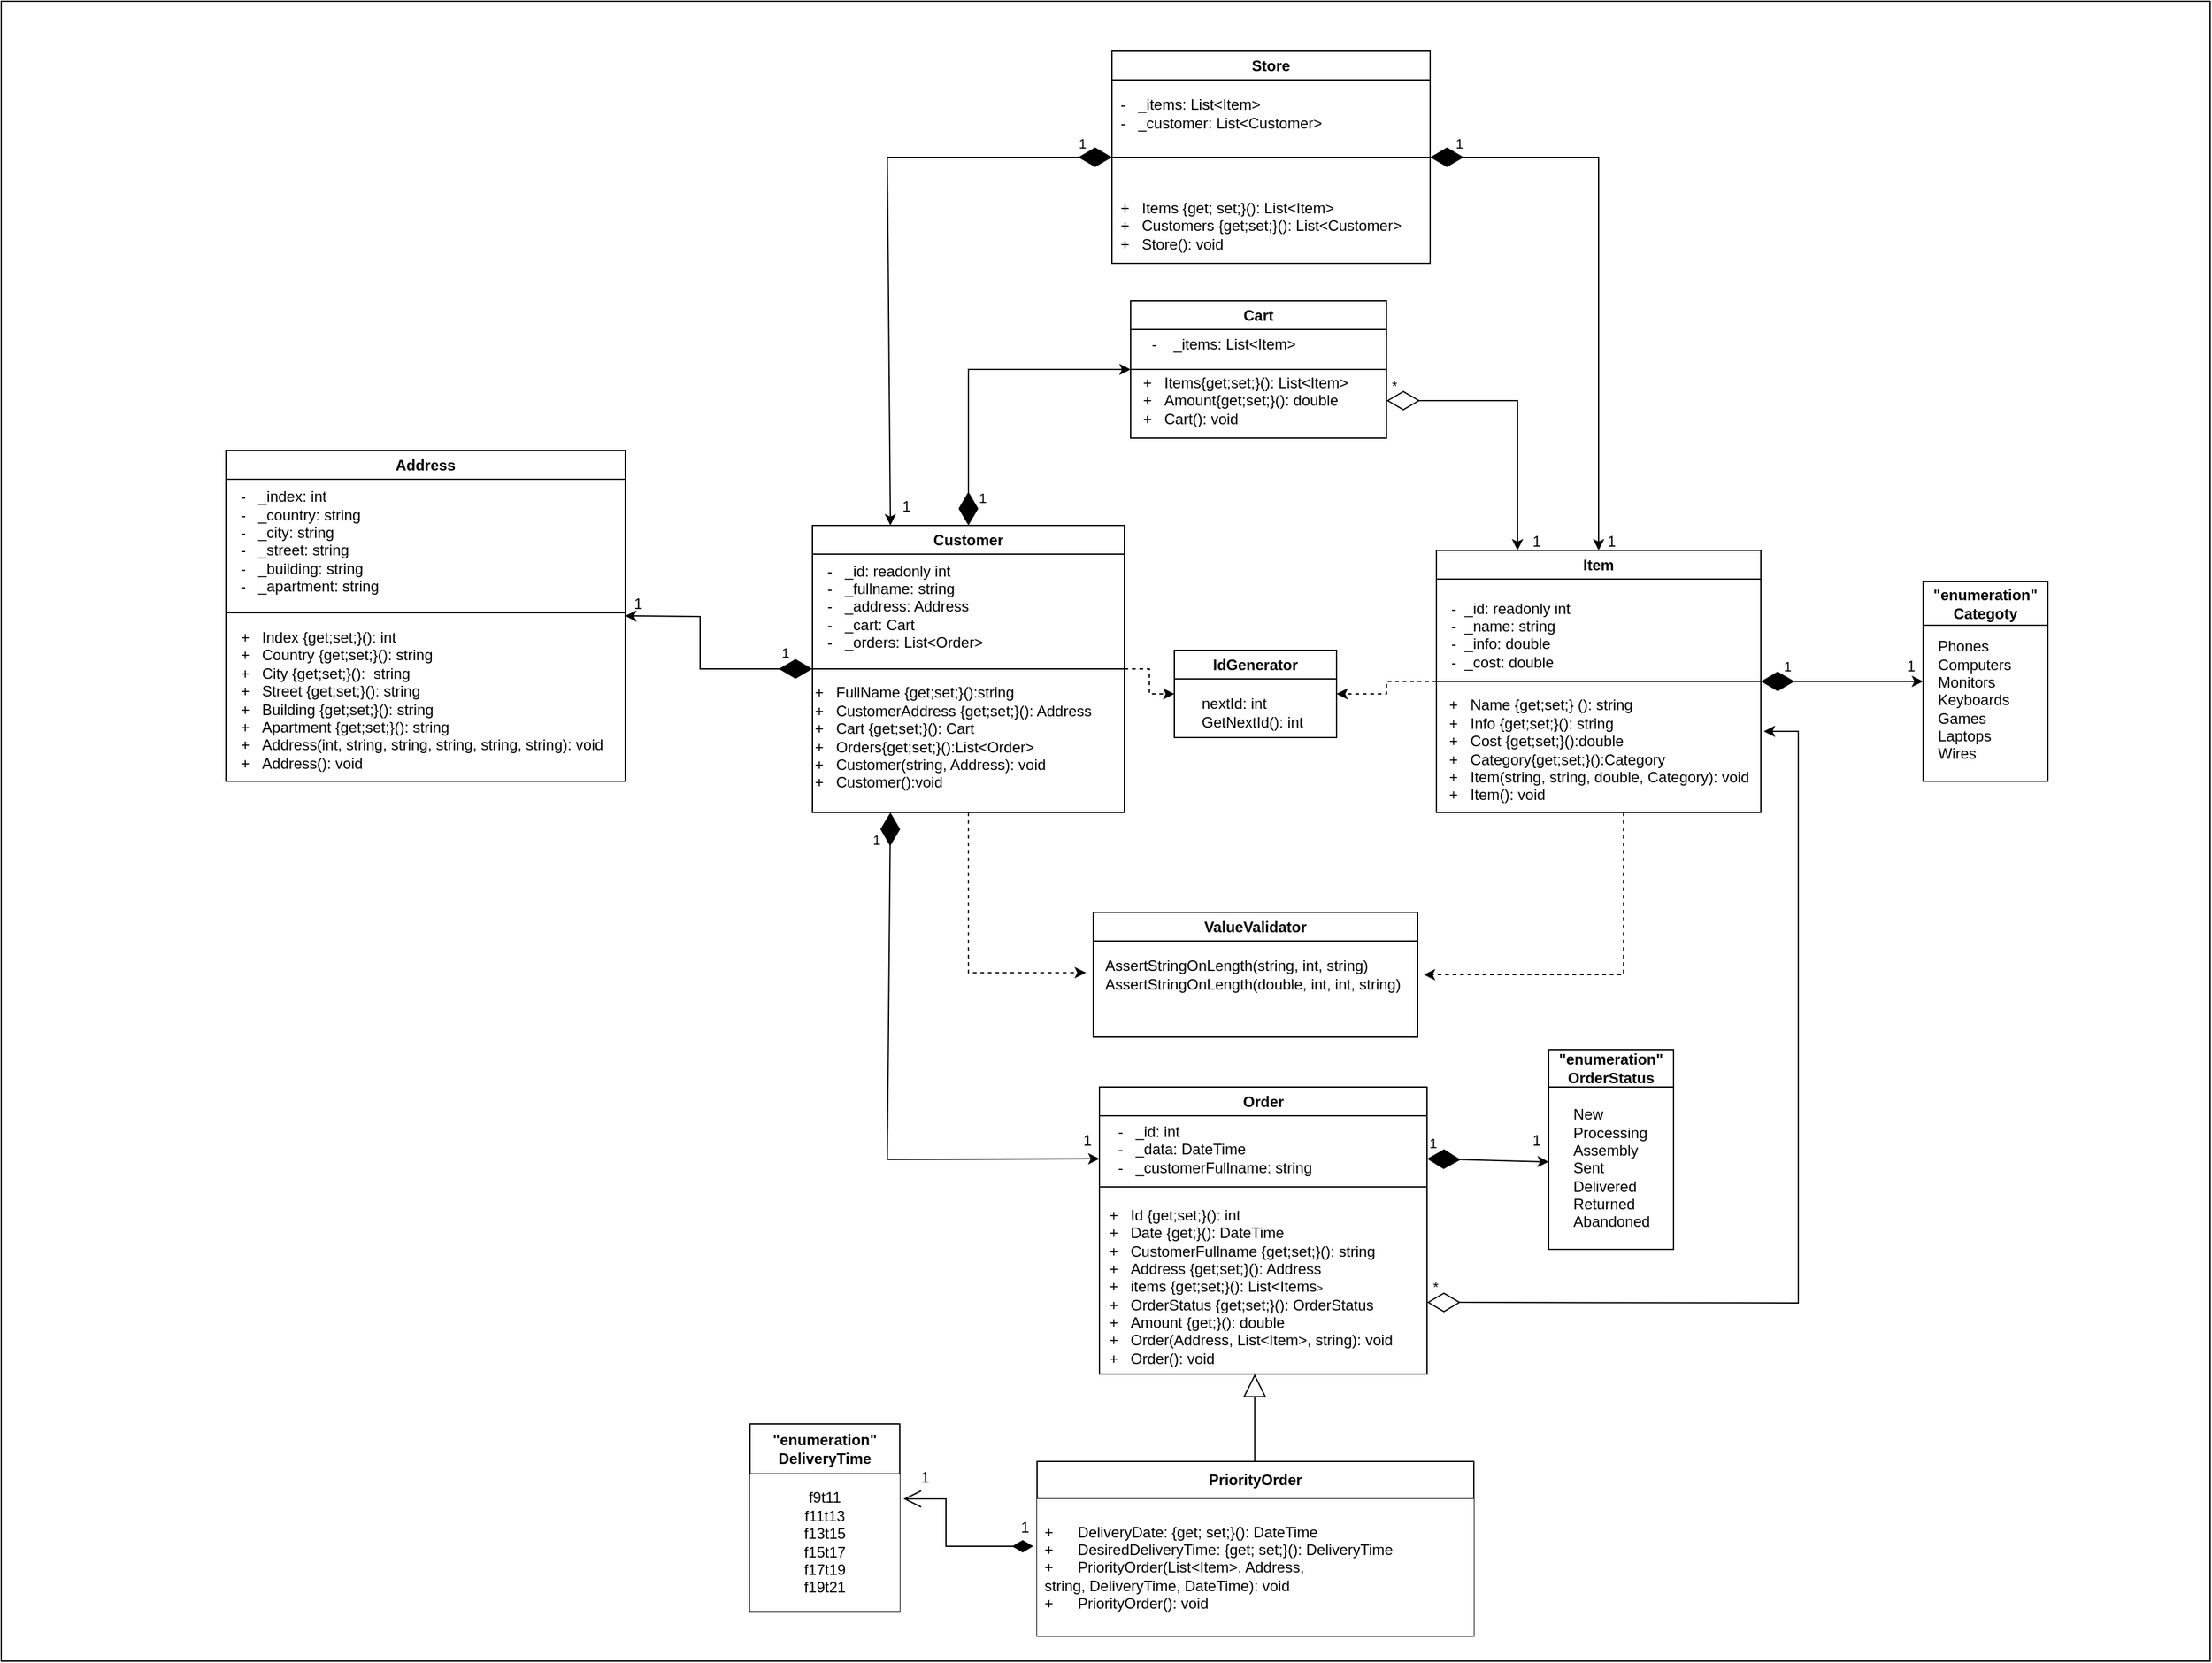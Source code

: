 <mxfile version="24.8.3">
  <diagram name="Page-1" id="NaI_xgm7rYqE7tpyXVo8">
    <mxGraphModel dx="3857" dy="2763" grid="1" gridSize="10" guides="1" tooltips="1" connect="1" arrows="1" fold="1" page="1" pageScale="1" pageWidth="850" pageHeight="1100" math="0" shadow="0">
      <root>
        <mxCell id="0" />
        <mxCell id="1" parent="0" />
        <mxCell id="TWPmfFhfEbmrofi3-6LL-10" value="" style="rounded=0;whiteSpace=wrap;html=1;" vertex="1" parent="1">
          <mxGeometry x="-560" y="-100" width="1770" height="1330" as="geometry" />
        </mxCell>
        <mxCell id="M_J3pWoGOmPgmqdxh5I2-1" value="IdGenerator" style="swimlane;whiteSpace=wrap;html=1;" parent="1" vertex="1">
          <mxGeometry x="380" y="420" width="130" height="70" as="geometry" />
        </mxCell>
        <mxCell id="M_J3pWoGOmPgmqdxh5I2-2" value="nextId: int&lt;div&gt;GetNextId(): int&lt;/div&gt;" style="text;html=1;align=left;verticalAlign=middle;resizable=0;points=[];autosize=1;strokeColor=none;fillColor=none;" parent="M_J3pWoGOmPgmqdxh5I2-1" vertex="1">
          <mxGeometry x="20" y="30" width="100" height="40" as="geometry" />
        </mxCell>
        <mxCell id="M_J3pWoGOmPgmqdxh5I2-38" style="edgeStyle=orthogonalEdgeStyle;rounded=0;orthogonalLoop=1;jettySize=auto;html=1;entryX=1;entryY=0.5;entryDx=0;entryDy=0;strokeColor=default;dashed=1;" parent="1" source="M_J3pWoGOmPgmqdxh5I2-3" target="M_J3pWoGOmPgmqdxh5I2-1" edge="1">
          <mxGeometry relative="1" as="geometry" />
        </mxCell>
        <mxCell id="M_J3pWoGOmPgmqdxh5I2-3" value="Item" style="swimlane;whiteSpace=wrap;html=1;" parent="1" vertex="1">
          <mxGeometry x="590" y="340" width="260" height="210" as="geometry" />
        </mxCell>
        <mxCell id="M_J3pWoGOmPgmqdxh5I2-4" value="-&amp;nbsp; _id: readonly int&lt;div&gt;-&amp;nbsp; _name: string&lt;/div&gt;&lt;div&gt;-&amp;nbsp; _info: double&lt;/div&gt;&lt;div&gt;-&amp;nbsp; _cost: double&amp;nbsp;&lt;/div&gt;&lt;div&gt;&lt;br&gt;&lt;/div&gt;" style="text;html=1;align=left;verticalAlign=middle;resizable=0;points=[];autosize=1;strokeColor=none;fillColor=none;" parent="M_J3pWoGOmPgmqdxh5I2-3" vertex="1">
          <mxGeometry x="10" y="30" width="120" height="90" as="geometry" />
        </mxCell>
        <mxCell id="M_J3pWoGOmPgmqdxh5I2-6" value="&lt;div style=&quot;text-align: left;&quot;&gt;&lt;span style=&quot;background-color: initial;&quot;&gt;+&amp;nbsp; &amp;nbsp;Name {get;set;}&amp;nbsp;&lt;/span&gt;&lt;span style=&quot;background-color: initial;&quot;&gt;(): string&lt;/span&gt;&lt;/div&gt;&lt;span style=&quot;background-color: initial;&quot;&gt;&lt;div style=&quot;text-align: left;&quot;&gt;&lt;span style=&quot;background-color: initial;&quot;&gt;+&amp;nbsp; &amp;nbsp;Info {get;set;}(): string&lt;/span&gt;&lt;/div&gt;&lt;/span&gt;&lt;span style=&quot;background-color: initial;&quot;&gt;&lt;div style=&quot;text-align: left;&quot;&gt;&lt;span style=&quot;background-color: initial;&quot;&gt;+&amp;nbsp; &amp;nbsp;Cost {get;set;}():double&lt;/span&gt;&lt;/div&gt;&lt;/span&gt;&lt;span style=&quot;background-color: initial;&quot;&gt;&lt;div style=&quot;text-align: left;&quot;&gt;&lt;span style=&quot;background-color: initial;&quot;&gt;+&amp;nbsp; &amp;nbsp;Category{get;set;}():Category&lt;/span&gt;&lt;/div&gt;&lt;/span&gt;&lt;span style=&quot;background-color: initial;&quot;&gt;&lt;div style=&quot;text-align: left;&quot;&gt;&lt;span style=&quot;background-color: initial;&quot;&gt;+&amp;nbsp; &amp;nbsp;Item(string, string, double, Category): void&lt;/span&gt;&lt;/div&gt;&lt;/span&gt;&lt;span style=&quot;background-color: initial;&quot;&gt;&lt;div style=&quot;text-align: left;&quot;&gt;&lt;span style=&quot;background-color: initial;&quot;&gt;+&amp;nbsp; &amp;nbsp;Item(): void&lt;/span&gt;&lt;/div&gt;&lt;/span&gt;" style="text;html=1;align=center;verticalAlign=middle;resizable=0;points=[];autosize=1;strokeColor=none;fillColor=none;" parent="M_J3pWoGOmPgmqdxh5I2-3" vertex="1">
          <mxGeometry y="110" width="260" height="100" as="geometry" />
        </mxCell>
        <mxCell id="M_J3pWoGOmPgmqdxh5I2-5" value="" style="endArrow=none;html=1;rounded=0;exitX=0;exitY=0.5;exitDx=0;exitDy=0;entryX=1;entryY=0.5;entryDx=0;entryDy=0;" parent="1" source="M_J3pWoGOmPgmqdxh5I2-3" target="M_J3pWoGOmPgmqdxh5I2-3" edge="1">
          <mxGeometry width="50" height="50" relative="1" as="geometry">
            <mxPoint x="540" y="470" as="sourcePoint" />
            <mxPoint x="750" y="449" as="targetPoint" />
          </mxGeometry>
        </mxCell>
        <mxCell id="M_J3pWoGOmPgmqdxh5I2-39" style="edgeStyle=orthogonalEdgeStyle;rounded=0;orthogonalLoop=1;jettySize=auto;html=1;exitX=1;exitY=0.5;exitDx=0;exitDy=0;entryX=0;entryY=0.5;entryDx=0;entryDy=0;dashed=1;" parent="1" source="M_J3pWoGOmPgmqdxh5I2-9" target="M_J3pWoGOmPgmqdxh5I2-1" edge="1">
          <mxGeometry relative="1" as="geometry" />
        </mxCell>
        <mxCell id="M_J3pWoGOmPgmqdxh5I2-41" style="edgeStyle=orthogonalEdgeStyle;rounded=0;orthogonalLoop=1;jettySize=auto;html=1;exitX=0.5;exitY=1;exitDx=0;exitDy=0;dashed=1;entryX=-0.003;entryY=0.46;entryDx=0;entryDy=0;entryPerimeter=0;" parent="1" source="M_J3pWoGOmPgmqdxh5I2-9" target="M_J3pWoGOmPgmqdxh5I2-16" edge="1">
          <mxGeometry relative="1" as="geometry">
            <mxPoint x="390" y="680" as="targetPoint" />
          </mxGeometry>
        </mxCell>
        <mxCell id="M_J3pWoGOmPgmqdxh5I2-9" value="Customer" style="swimlane;whiteSpace=wrap;html=1;" parent="1" vertex="1">
          <mxGeometry x="90" y="320" width="250" height="230" as="geometry" />
        </mxCell>
        <mxCell id="M_J3pWoGOmPgmqdxh5I2-11" value="-&amp;nbsp; &amp;nbsp;_id: readonly int&lt;div&gt;-&amp;nbsp; &amp;nbsp;_fullname: string&lt;/div&gt;&lt;div&gt;-&amp;nbsp; &amp;nbsp;_address: Address&lt;/div&gt;&lt;div&gt;-&amp;nbsp; &amp;nbsp;_cart: Cart&lt;/div&gt;&lt;div&gt;-&amp;nbsp; &amp;nbsp;_orders: List&amp;lt;Order&amp;gt;&lt;/div&gt;" style="text;html=1;align=left;verticalAlign=middle;resizable=0;points=[];autosize=1;strokeColor=none;fillColor=none;" parent="M_J3pWoGOmPgmqdxh5I2-9" vertex="1">
          <mxGeometry x="10" y="20" width="150" height="90" as="geometry" />
        </mxCell>
        <mxCell id="M_J3pWoGOmPgmqdxh5I2-12" value="+&amp;nbsp; &amp;nbsp;FullName {get;set;}():string&lt;div&gt;+&amp;nbsp; &amp;nbsp;CustomerAddress {get;set;}(): Address&lt;/div&gt;&lt;div&gt;+&amp;nbsp; &amp;nbsp;Cart {get;set;}(): Cart&lt;/div&gt;&lt;div&gt;+&amp;nbsp; &amp;nbsp;Orders{get;set;}():List&amp;lt;Order&amp;gt;&lt;/div&gt;&lt;div&gt;+&amp;nbsp; &amp;nbsp;Customer(string, Address): void&lt;/div&gt;&lt;div&gt;+&amp;nbsp; &amp;nbsp;Customer():void&lt;/div&gt;" style="text;html=1;align=left;verticalAlign=middle;resizable=0;points=[];autosize=1;strokeColor=none;fillColor=none;" parent="M_J3pWoGOmPgmqdxh5I2-9" vertex="1">
          <mxGeometry y="120" width="250" height="100" as="geometry" />
        </mxCell>
        <mxCell id="M_J3pWoGOmPgmqdxh5I2-10" value="" style="endArrow=none;html=1;rounded=0;entryX=0;entryY=0.5;entryDx=0;entryDy=0;exitX=1;exitY=0.5;exitDx=0;exitDy=0;" parent="1" source="M_J3pWoGOmPgmqdxh5I2-9" target="M_J3pWoGOmPgmqdxh5I2-9" edge="1">
          <mxGeometry width="50" height="50" relative="1" as="geometry">
            <mxPoint x="320" y="440" as="sourcePoint" />
            <mxPoint x="120" y="440" as="targetPoint" />
            <Array as="points" />
          </mxGeometry>
        </mxCell>
        <mxCell id="M_J3pWoGOmPgmqdxh5I2-14" value="ValueValidator" style="swimlane;whiteSpace=wrap;html=1;startSize=23;" parent="1" vertex="1">
          <mxGeometry x="315" y="630" width="260" height="100" as="geometry" />
        </mxCell>
        <mxCell id="M_J3pWoGOmPgmqdxh5I2-17" value="Cart" style="swimlane;whiteSpace=wrap;html=1;startSize=23;" parent="1" vertex="1">
          <mxGeometry x="345" y="140" width="205" height="110" as="geometry" />
        </mxCell>
        <mxCell id="M_J3pWoGOmPgmqdxh5I2-18" value="-&amp;nbsp; &amp;nbsp; _items: List&amp;lt;Item&amp;gt;" style="text;html=1;align=left;verticalAlign=middle;resizable=0;points=[];autosize=1;strokeColor=none;fillColor=none;" parent="M_J3pWoGOmPgmqdxh5I2-17" vertex="1">
          <mxGeometry x="15" y="20" width="140" height="30" as="geometry" />
        </mxCell>
        <mxCell id="M_J3pWoGOmPgmqdxh5I2-20" value="+&amp;nbsp; &amp;nbsp;Items{get;set;}(): List&amp;lt;Item&amp;gt;&lt;div&gt;+&amp;nbsp; &amp;nbsp;Amount{get;set;}(): double&lt;/div&gt;&lt;div&gt;+&amp;nbsp; &amp;nbsp;Cart(): void&lt;/div&gt;" style="text;html=1;align=left;verticalAlign=middle;resizable=0;points=[];autosize=1;strokeColor=none;fillColor=none;" parent="M_J3pWoGOmPgmqdxh5I2-17" vertex="1">
          <mxGeometry x="7.5" y="50" width="190" height="60" as="geometry" />
        </mxCell>
        <mxCell id="M_J3pWoGOmPgmqdxh5I2-21" value="&quot;enumeration&quot; Categoty" style="swimlane;whiteSpace=wrap;html=1;startSize=35;" parent="1" vertex="1">
          <mxGeometry x="980" y="365" width="100" height="160" as="geometry" />
        </mxCell>
        <mxCell id="M_J3pWoGOmPgmqdxh5I2-22" value="&lt;div&gt;Phones&lt;/div&gt;&lt;div&gt;Computers&lt;/div&gt;&lt;div&gt;Monitors&lt;/div&gt;&lt;div&gt;Keyboards&lt;/div&gt;&lt;div&gt;Games&lt;/div&gt;&lt;div&gt;Laptops&lt;/div&gt;&lt;div&gt;Wires&lt;/div&gt;" style="text;html=1;align=left;verticalAlign=middle;resizable=0;points=[];autosize=1;strokeColor=none;fillColor=none;" parent="M_J3pWoGOmPgmqdxh5I2-21" vertex="1">
          <mxGeometry x="10" y="40" width="80" height="110" as="geometry" />
        </mxCell>
        <mxCell id="M_J3pWoGOmPgmqdxh5I2-23" value="Store" style="swimlane;whiteSpace=wrap;html=1;" parent="1" vertex="1">
          <mxGeometry x="330" y="-60" width="255" height="170" as="geometry" />
        </mxCell>
        <mxCell id="M_J3pWoGOmPgmqdxh5I2-24" value="-&amp;nbsp; &amp;nbsp;_items: List&amp;lt;Item&amp;gt;&lt;div&gt;-&amp;nbsp; &amp;nbsp;_customer: List&amp;lt;Customer&amp;gt;&lt;/div&gt;" style="text;html=1;align=left;verticalAlign=middle;resizable=0;points=[];autosize=1;strokeColor=none;fillColor=none;" parent="M_J3pWoGOmPgmqdxh5I2-23" vertex="1">
          <mxGeometry x="5" y="30" width="180" height="40" as="geometry" />
        </mxCell>
        <mxCell id="M_J3pWoGOmPgmqdxh5I2-26" value="+&amp;nbsp; &amp;nbsp;Items {get; set;}(): List&amp;lt;Item&amp;gt;&lt;div&gt;+&amp;nbsp; &amp;nbsp;Customers {get;set;}(): List&amp;lt;Customer&amp;gt;&lt;/div&gt;&lt;div&gt;+&amp;nbsp; &amp;nbsp;Store(): void&lt;/div&gt;" style="text;html=1;align=left;verticalAlign=middle;resizable=0;points=[];autosize=1;strokeColor=none;fillColor=none;" parent="M_J3pWoGOmPgmqdxh5I2-23" vertex="1">
          <mxGeometry x="5" y="110" width="250" height="60" as="geometry" />
        </mxCell>
        <mxCell id="M_J3pWoGOmPgmqdxh5I2-25" value="" style="endArrow=none;html=1;rounded=0;exitX=0;exitY=0.5;exitDx=0;exitDy=0;entryX=1;entryY=0.5;entryDx=0;entryDy=0;" parent="1" source="M_J3pWoGOmPgmqdxh5I2-23" target="M_J3pWoGOmPgmqdxh5I2-23" edge="1">
          <mxGeometry width="50" height="50" relative="1" as="geometry">
            <mxPoint x="400" y="120" as="sourcePoint" />
            <mxPoint x="450" y="70" as="targetPoint" />
          </mxGeometry>
        </mxCell>
        <mxCell id="M_J3pWoGOmPgmqdxh5I2-27" value="Order" style="swimlane;whiteSpace=wrap;html=1;" parent="1" vertex="1">
          <mxGeometry x="320" y="770" width="262.5" height="230" as="geometry">
            <mxRectangle x="357.5" y="770" width="70" height="30" as="alternateBounds" />
          </mxGeometry>
        </mxCell>
        <mxCell id="M_J3pWoGOmPgmqdxh5I2-28" value="-&amp;nbsp; &amp;nbsp;_id: int&lt;div&gt;-&amp;nbsp; &amp;nbsp;_data: DateTime&lt;/div&gt;&lt;div&gt;-&amp;nbsp; &amp;nbsp;_customerFullname: string&lt;/div&gt;" style="text;html=1;align=left;verticalAlign=middle;resizable=0;points=[];autosize=1;strokeColor=none;fillColor=none;" parent="M_J3pWoGOmPgmqdxh5I2-27" vertex="1">
          <mxGeometry x="12.5" y="20" width="180" height="60" as="geometry" />
        </mxCell>
        <mxCell id="M_J3pWoGOmPgmqdxh5I2-30" value="+&amp;nbsp; &amp;nbsp;Id {get;set;}(): int&lt;div&gt;+&amp;nbsp; &amp;nbsp;Date {get;}(): DateTime&lt;/div&gt;&lt;div&gt;+&amp;nbsp; &amp;nbsp;CustomerFullname {get;set;}(): string&lt;/div&gt;&lt;div&gt;+&amp;nbsp; &amp;nbsp;Address {get;set;}(): Address&lt;/div&gt;&lt;div&gt;+&amp;nbsp; &amp;nbsp;items {get;set;}(): List&amp;lt;Items&lt;span style=&quot;font-size: 8.333px;&quot;&gt;&amp;gt;&lt;/span&gt;&lt;/div&gt;&lt;div&gt;+&amp;nbsp; &amp;nbsp;OrderStatus {get;set;}(): OrderStatus&lt;/div&gt;&lt;div&gt;+&amp;nbsp; &amp;nbsp;Amount {get;}(): double&lt;/div&gt;&lt;div&gt;+&amp;nbsp; &amp;nbsp;Order(Address, List&amp;lt;Item&amp;gt;, string): void&lt;/div&gt;&lt;div&gt;+&amp;nbsp; &amp;nbsp;Order(): void&lt;/div&gt;" style="text;html=1;align=left;verticalAlign=middle;resizable=0;points=[];autosize=1;strokeColor=none;fillColor=none;" parent="M_J3pWoGOmPgmqdxh5I2-27" vertex="1">
          <mxGeometry x="6.25" y="90" width="250" height="140" as="geometry" />
        </mxCell>
        <mxCell id="M_J3pWoGOmPgmqdxh5I2-29" value="" style="endArrow=none;html=1;rounded=0;exitX=0;exitY=0.5;exitDx=0;exitDy=0;entryX=1;entryY=0.5;entryDx=0;entryDy=0;" parent="M_J3pWoGOmPgmqdxh5I2-27" edge="1">
          <mxGeometry width="50" height="50" relative="1" as="geometry">
            <mxPoint y="80" as="sourcePoint" />
            <mxPoint x="262.5" y="80" as="targetPoint" />
          </mxGeometry>
        </mxCell>
        <mxCell id="M_J3pWoGOmPgmqdxh5I2-31" value="&quot;enumeration&quot;&lt;br&gt;OrderStatus" style="swimlane;whiteSpace=wrap;html=1;startSize=30;" parent="1" vertex="1">
          <mxGeometry x="680" y="740" width="100" height="160" as="geometry" />
        </mxCell>
        <mxCell id="M_J3pWoGOmPgmqdxh5I2-32" value="&lt;div style=&quot;text-align: left;&quot;&gt;&lt;span style=&quot;background-color: initial;&quot;&gt;New&lt;/span&gt;&lt;/div&gt;&lt;span style=&quot;background-color: initial;&quot;&gt;&lt;div style=&quot;text-align: left;&quot;&gt;&lt;span style=&quot;background-color: initial;&quot;&gt;Processing&lt;/span&gt;&lt;/div&gt;&lt;div style=&quot;text-align: left;&quot;&gt;&lt;span style=&quot;background-color: initial;&quot;&gt;Assembly&lt;/span&gt;&lt;/div&gt;&lt;div style=&quot;text-align: left;&quot;&gt;&lt;span style=&quot;background-color: initial;&quot;&gt;Sent&lt;/span&gt;&lt;/div&gt;&lt;div style=&quot;text-align: left;&quot;&gt;Delivered&lt;br&gt;Returned&lt;br&gt;Abandoned&lt;/div&gt;&lt;/span&gt;" style="text;html=1;align=center;verticalAlign=middle;resizable=0;points=[];autosize=1;strokeColor=none;fillColor=none;" parent="M_J3pWoGOmPgmqdxh5I2-31" vertex="1">
          <mxGeometry x="10" y="40" width="80" height="110" as="geometry" />
        </mxCell>
        <mxCell id="M_J3pWoGOmPgmqdxh5I2-33" value="Address" style="swimlane;whiteSpace=wrap;html=1;" parent="1" vertex="1">
          <mxGeometry x="-380" y="260" width="320" height="265" as="geometry" />
        </mxCell>
        <mxCell id="M_J3pWoGOmPgmqdxh5I2-34" value="-&amp;nbsp; &amp;nbsp;_index: int&lt;div&gt;-&amp;nbsp; &amp;nbsp;_country: string&lt;/div&gt;&lt;div&gt;-&amp;nbsp; &amp;nbsp;_city: string&lt;/div&gt;&lt;div&gt;-&amp;nbsp; &amp;nbsp;_street: string&lt;/div&gt;&lt;div&gt;-&amp;nbsp; &amp;nbsp;_building: string&lt;/div&gt;&lt;div&gt;-&amp;nbsp; &amp;nbsp;_apartment: string&lt;/div&gt;&lt;div&gt;&lt;br&gt;&lt;/div&gt;" style="text;html=1;align=left;verticalAlign=middle;resizable=0;points=[];autosize=1;strokeColor=none;fillColor=none;" parent="M_J3pWoGOmPgmqdxh5I2-33" vertex="1">
          <mxGeometry x="10" y="25" width="130" height="110" as="geometry" />
        </mxCell>
        <mxCell id="M_J3pWoGOmPgmqdxh5I2-35" value="" style="endArrow=none;html=1;rounded=0;" parent="M_J3pWoGOmPgmqdxh5I2-33" edge="1">
          <mxGeometry width="50" height="50" relative="1" as="geometry">
            <mxPoint y="130" as="sourcePoint" />
            <mxPoint x="320" y="130" as="targetPoint" />
            <Array as="points" />
          </mxGeometry>
        </mxCell>
        <mxCell id="M_J3pWoGOmPgmqdxh5I2-36" value="+&amp;nbsp; &amp;nbsp;Index {get;set;}(): int&lt;div&gt;+&amp;nbsp; &amp;nbsp;Country {get;set;}(): string&lt;/div&gt;&lt;div&gt;+&amp;nbsp; &amp;nbsp;City {get;set;}():&amp;nbsp; string&lt;/div&gt;&lt;div&gt;+&amp;nbsp; &amp;nbsp;Street {get;set;}(): string&lt;/div&gt;&lt;div&gt;+&amp;nbsp; &amp;nbsp;Building {get;set;}(): string&lt;/div&gt;&lt;div&gt;+&amp;nbsp; &amp;nbsp;Apartment {get;set;}(): string&lt;/div&gt;&lt;div&gt;+&amp;nbsp; &amp;nbsp;Address(int, string, string, string, string, string): void&lt;/div&gt;&lt;div&gt;+&amp;nbsp; &amp;nbsp;Address(): void&lt;/div&gt;" style="text;html=1;align=left;verticalAlign=middle;resizable=0;points=[];autosize=1;strokeColor=none;fillColor=none;" parent="M_J3pWoGOmPgmqdxh5I2-33" vertex="1">
          <mxGeometry x="10" y="135" width="310" height="130" as="geometry" />
        </mxCell>
        <mxCell id="M_J3pWoGOmPgmqdxh5I2-16" value="&amp;nbsp; &amp;nbsp; AssertStringOnLength(string, int, string)&lt;div&gt;&amp;nbsp; &amp;nbsp; AssertStringOnLength(double, int, int, string)&lt;/div&gt;" style="text;html=1;align=left;verticalAlign=middle;resizable=0;points=[];autosize=1;strokeColor=none;fillColor=none;" parent="1" vertex="1">
          <mxGeometry x="310" y="660" width="270" height="40" as="geometry" />
        </mxCell>
        <mxCell id="M_J3pWoGOmPgmqdxh5I2-43" style="edgeStyle=orthogonalEdgeStyle;rounded=0;orthogonalLoop=1;jettySize=auto;html=1;dashed=1;" parent="1" source="M_J3pWoGOmPgmqdxh5I2-6" target="M_J3pWoGOmPgmqdxh5I2-16" edge="1">
          <mxGeometry relative="1" as="geometry">
            <Array as="points">
              <mxPoint x="740" y="680" />
            </Array>
          </mxGeometry>
        </mxCell>
        <mxCell id="M_J3pWoGOmPgmqdxh5I2-47" value="" style="endArrow=diamondThin;endFill=0;endSize=24;html=1;rounded=0;entryX=1;entryY=0.75;entryDx=0;entryDy=0;exitX=1.009;exitY=0.35;exitDx=0;exitDy=0;exitPerimeter=0;startArrow=classic;startFill=1;" parent="1" source="M_J3pWoGOmPgmqdxh5I2-6" target="M_J3pWoGOmPgmqdxh5I2-27" edge="1">
          <mxGeometry width="160" relative="1" as="geometry">
            <mxPoint x="880" y="480" as="sourcePoint" />
            <mxPoint x="970" y="870" as="targetPoint" />
            <Array as="points">
              <mxPoint x="880" y="485" />
              <mxPoint x="880" y="943" />
            </Array>
          </mxGeometry>
        </mxCell>
        <mxCell id="M_J3pWoGOmPgmqdxh5I2-64" value="*" style="edgeLabel;html=1;align=center;verticalAlign=middle;resizable=0;points=[];" parent="M_J3pWoGOmPgmqdxh5I2-47" vertex="1" connectable="0">
          <mxGeometry x="0.967" y="-2" relative="1" as="geometry">
            <mxPoint x="-7" y="-11" as="offset" />
          </mxGeometry>
        </mxCell>
        <mxCell id="M_J3pWoGOmPgmqdxh5I2-48" value="" style="endArrow=diamondThin;endFill=1;endSize=24;html=1;rounded=0;entryX=1;entryY=0.5;entryDx=0;entryDy=0;exitX=0;exitY=0.5;exitDx=0;exitDy=0;startArrow=classic;startFill=1;" parent="1" source="M_J3pWoGOmPgmqdxh5I2-21" target="M_J3pWoGOmPgmqdxh5I2-3" edge="1">
          <mxGeometry width="160" relative="1" as="geometry">
            <mxPoint x="360" y="600" as="sourcePoint" />
            <mxPoint x="520" y="600" as="targetPoint" />
          </mxGeometry>
        </mxCell>
        <mxCell id="M_J3pWoGOmPgmqdxh5I2-57" value="1" style="edgeLabel;html=1;align=center;verticalAlign=middle;resizable=0;points=[];" parent="M_J3pWoGOmPgmqdxh5I2-48" vertex="1" connectable="0">
          <mxGeometry x="0.771" y="-2" relative="1" as="geometry">
            <mxPoint x="6" y="-10" as="offset" />
          </mxGeometry>
        </mxCell>
        <mxCell id="M_J3pWoGOmPgmqdxh5I2-49" value="" style="endArrow=diamondThin;endFill=1;endSize=24;html=1;rounded=0;startArrow=classic;startFill=1;entryX=1;entryY=0.25;entryDx=0;entryDy=0;fontStyle=0" parent="1" target="M_J3pWoGOmPgmqdxh5I2-27" edge="1">
          <mxGeometry width="160" relative="1" as="geometry">
            <mxPoint x="680" y="830" as="sourcePoint" />
            <mxPoint x="580" y="810" as="targetPoint" />
            <Array as="points">
              <mxPoint x="680" y="830" />
            </Array>
          </mxGeometry>
        </mxCell>
        <mxCell id="M_J3pWoGOmPgmqdxh5I2-58" value="1" style="edgeLabel;html=1;align=center;verticalAlign=middle;resizable=0;points=[];" parent="M_J3pWoGOmPgmqdxh5I2-49" vertex="1" connectable="0">
          <mxGeometry x="0.748" y="-3" relative="1" as="geometry">
            <mxPoint x="-8" y="-10" as="offset" />
          </mxGeometry>
        </mxCell>
        <mxCell id="M_J3pWoGOmPgmqdxh5I2-50" value="" style="endArrow=diamondThin;endFill=1;endSize=24;html=1;rounded=0;entryX=0.25;entryY=1;entryDx=0;entryDy=0;exitX=0;exitY=0.25;exitDx=0;exitDy=0;startArrow=classic;startFill=1;" parent="1" source="M_J3pWoGOmPgmqdxh5I2-27" target="M_J3pWoGOmPgmqdxh5I2-9" edge="1">
          <mxGeometry width="160" relative="1" as="geometry">
            <mxPoint x="620" y="520" as="sourcePoint" />
            <mxPoint x="780" y="520" as="targetPoint" />
            <Array as="points">
              <mxPoint x="150" y="828" />
            </Array>
          </mxGeometry>
        </mxCell>
        <mxCell id="M_J3pWoGOmPgmqdxh5I2-66" value="1" style="edgeLabel;html=1;align=center;verticalAlign=middle;resizable=0;points=[];" parent="M_J3pWoGOmPgmqdxh5I2-50" vertex="1" connectable="0">
          <mxGeometry x="0.951" y="3" relative="1" as="geometry">
            <mxPoint x="-9" y="11" as="offset" />
          </mxGeometry>
        </mxCell>
        <mxCell id="M_J3pWoGOmPgmqdxh5I2-51" value="" style="endArrow=diamondThin;endFill=1;endSize=24;html=1;rounded=0;entryX=0.5;entryY=0;entryDx=0;entryDy=0;exitX=0;exitY=0.5;exitDx=0;exitDy=0;startArrow=classic;startFill=1;" parent="1" source="M_J3pWoGOmPgmqdxh5I2-17" target="M_J3pWoGOmPgmqdxh5I2-9" edge="1">
          <mxGeometry width="160" relative="1" as="geometry">
            <mxPoint x="80" y="270" as="sourcePoint" />
            <mxPoint x="240" y="270" as="targetPoint" />
            <Array as="points">
              <mxPoint x="215" y="195" />
            </Array>
          </mxGeometry>
        </mxCell>
        <mxCell id="M_J3pWoGOmPgmqdxh5I2-61" value="1" style="edgeLabel;html=1;align=center;verticalAlign=middle;resizable=0;points=[];" parent="M_J3pWoGOmPgmqdxh5I2-51" vertex="1" connectable="0">
          <mxGeometry x="0.888" y="1" relative="1" as="geometry">
            <mxPoint x="10" y="-8" as="offset" />
          </mxGeometry>
        </mxCell>
        <mxCell id="M_J3pWoGOmPgmqdxh5I2-52" value="" style="endArrow=diamondThin;endFill=0;endSize=24;html=1;rounded=0;exitX=0.25;exitY=0;exitDx=0;exitDy=0;startArrow=classic;startFill=1;" parent="1" source="M_J3pWoGOmPgmqdxh5I2-3" edge="1">
          <mxGeometry width="160" relative="1" as="geometry">
            <mxPoint x="600" y="200" as="sourcePoint" />
            <mxPoint x="550" y="220" as="targetPoint" />
            <Array as="points">
              <mxPoint x="655" y="220" />
            </Array>
          </mxGeometry>
        </mxCell>
        <mxCell id="M_J3pWoGOmPgmqdxh5I2-62" value="*" style="edgeLabel;html=1;align=center;verticalAlign=middle;resizable=0;points=[];" parent="M_J3pWoGOmPgmqdxh5I2-52" vertex="1" connectable="0">
          <mxGeometry x="0.875" y="-3" relative="1" as="geometry">
            <mxPoint x="-8" y="-9" as="offset" />
          </mxGeometry>
        </mxCell>
        <mxCell id="M_J3pWoGOmPgmqdxh5I2-53" value="" style="endArrow=none;html=1;rounded=0;entryX=1;entryY=0.5;entryDx=0;entryDy=0;exitX=0;exitY=0.5;exitDx=0;exitDy=0;" parent="1" source="M_J3pWoGOmPgmqdxh5I2-17" target="M_J3pWoGOmPgmqdxh5I2-17" edge="1">
          <mxGeometry width="50" height="50" relative="1" as="geometry">
            <mxPoint x="480" y="570" as="sourcePoint" />
            <mxPoint x="530" y="520" as="targetPoint" />
          </mxGeometry>
        </mxCell>
        <mxCell id="M_J3pWoGOmPgmqdxh5I2-54" value="" style="endArrow=diamondThin;endFill=1;endSize=24;html=1;rounded=0;entryX=1;entryY=0.5;entryDx=0;entryDy=0;exitX=0.5;exitY=0;exitDx=0;exitDy=0;startArrow=classic;startFill=1;" parent="1" source="M_J3pWoGOmPgmqdxh5I2-3" target="M_J3pWoGOmPgmqdxh5I2-23" edge="1">
          <mxGeometry width="160" relative="1" as="geometry">
            <mxPoint x="670" y="20" as="sourcePoint" />
            <mxPoint x="830" y="20" as="targetPoint" />
            <Array as="points">
              <mxPoint x="720" y="25" />
            </Array>
          </mxGeometry>
        </mxCell>
        <mxCell id="M_J3pWoGOmPgmqdxh5I2-59" value="1" style="edgeLabel;html=1;align=center;verticalAlign=middle;resizable=0;points=[];" parent="M_J3pWoGOmPgmqdxh5I2-54" vertex="1" connectable="0">
          <mxGeometry x="0.924" y="1" relative="1" as="geometry">
            <mxPoint x="6" y="-12" as="offset" />
          </mxGeometry>
        </mxCell>
        <mxCell id="M_J3pWoGOmPgmqdxh5I2-55" value="" style="endArrow=diamondThin;endFill=1;endSize=24;html=1;rounded=0;entryX=0;entryY=0.5;entryDx=0;entryDy=0;exitX=0.25;exitY=0;exitDx=0;exitDy=0;startArrow=classic;startFill=1;" parent="1" source="M_J3pWoGOmPgmqdxh5I2-9" target="M_J3pWoGOmPgmqdxh5I2-23" edge="1">
          <mxGeometry width="160" relative="1" as="geometry">
            <mxPoint x="90" y="30" as="sourcePoint" />
            <mxPoint x="250" y="30" as="targetPoint" />
            <Array as="points">
              <mxPoint x="150" y="25" />
            </Array>
          </mxGeometry>
        </mxCell>
        <mxCell id="M_J3pWoGOmPgmqdxh5I2-60" value="1" style="edgeLabel;html=1;align=center;verticalAlign=middle;resizable=0;points=[];" parent="M_J3pWoGOmPgmqdxh5I2-55" vertex="1" connectable="0">
          <mxGeometry x="0.926" relative="1" as="geometry">
            <mxPoint x="-7" y="-11" as="offset" />
          </mxGeometry>
        </mxCell>
        <mxCell id="M_J3pWoGOmPgmqdxh5I2-56" value="" style="endArrow=diamondThin;endFill=1;endSize=24;html=1;rounded=0;entryX=0;entryY=0.5;entryDx=0;entryDy=0;exitX=1;exitY=0.5;exitDx=0;exitDy=0;startArrow=classic;startFill=1;" parent="1" source="M_J3pWoGOmPgmqdxh5I2-33" target="M_J3pWoGOmPgmqdxh5I2-9" edge="1">
          <mxGeometry width="160" relative="1" as="geometry">
            <mxPoint x="-110" y="570" as="sourcePoint" />
            <mxPoint x="50" y="570" as="targetPoint" />
            <Array as="points">
              <mxPoint y="393" />
              <mxPoint y="435" />
            </Array>
          </mxGeometry>
        </mxCell>
        <mxCell id="M_J3pWoGOmPgmqdxh5I2-67" value="1" style="edgeLabel;html=1;align=center;verticalAlign=middle;resizable=0;points=[];" parent="M_J3pWoGOmPgmqdxh5I2-56" vertex="1" connectable="0">
          <mxGeometry x="0.84" y="2" relative="1" as="geometry">
            <mxPoint x="-7" y="-11" as="offset" />
          </mxGeometry>
        </mxCell>
        <mxCell id="SCQkJ5_BAsJzuIoX8Pt--1" value="1" style="text;html=1;align=center;verticalAlign=middle;resizable=0;points=[];autosize=1;strokeColor=none;fillColor=none;" parent="1" vertex="1">
          <mxGeometry x="715" y="318" width="30" height="30" as="geometry" />
        </mxCell>
        <mxCell id="SCQkJ5_BAsJzuIoX8Pt--2" value="1" style="text;html=1;align=center;verticalAlign=middle;resizable=0;points=[];autosize=1;strokeColor=none;fillColor=none;" parent="1" vertex="1">
          <mxGeometry x="655" y="318" width="30" height="30" as="geometry" />
        </mxCell>
        <mxCell id="SCQkJ5_BAsJzuIoX8Pt--3" value="1" style="text;html=1;align=center;verticalAlign=middle;resizable=0;points=[];autosize=1;strokeColor=none;fillColor=none;" parent="1" vertex="1">
          <mxGeometry x="955" y="418" width="30" height="30" as="geometry" />
        </mxCell>
        <mxCell id="SCQkJ5_BAsJzuIoX8Pt--4" value="1" style="text;html=1;align=center;verticalAlign=middle;resizable=0;points=[];autosize=1;strokeColor=none;fillColor=none;" parent="1" vertex="1">
          <mxGeometry x="150" y="290" width="30" height="30" as="geometry" />
        </mxCell>
        <mxCell id="SCQkJ5_BAsJzuIoX8Pt--5" value="1" style="text;html=1;align=center;verticalAlign=middle;resizable=0;points=[];autosize=1;strokeColor=none;fillColor=none;" parent="1" vertex="1">
          <mxGeometry x="-65" y="368" width="30" height="30" as="geometry" />
        </mxCell>
        <mxCell id="SCQkJ5_BAsJzuIoX8Pt--6" value="1" style="text;html=1;align=center;verticalAlign=middle;resizable=0;points=[];autosize=1;strokeColor=none;fillColor=none;" parent="1" vertex="1">
          <mxGeometry x="295" y="798" width="30" height="30" as="geometry" />
        </mxCell>
        <mxCell id="SCQkJ5_BAsJzuIoX8Pt--7" value="1" style="text;html=1;align=center;verticalAlign=middle;resizable=0;points=[];autosize=1;strokeColor=none;fillColor=none;" parent="1" vertex="1">
          <mxGeometry x="655" y="798" width="30" height="30" as="geometry" />
        </mxCell>
        <mxCell id="TWPmfFhfEbmrofi3-6LL-1" value="&lt;b&gt;PriorityOrder&lt;/b&gt;" style="swimlane;fontStyle=0;childLayout=stackLayout;horizontal=1;startSize=30;horizontalStack=0;resizeParent=1;resizeParentMax=0;resizeLast=0;collapsible=1;marginBottom=0;whiteSpace=wrap;html=1;" vertex="1" parent="1">
          <mxGeometry x="270" y="1070" width="350" height="140" as="geometry">
            <mxRectangle x="120" y="200" width="100" height="30" as="alternateBounds" />
          </mxGeometry>
        </mxCell>
        <mxCell id="TWPmfFhfEbmrofi3-6LL-2" value="+&lt;span style=&quot;white-space: pre;&quot;&gt;&#x9;&lt;/span&gt;DeliveryDate: {get; set;}(): DateTime&lt;br&gt;&lt;div&gt;+&lt;span style=&quot;white-space: pre;&quot;&gt;&#x9;&lt;/span&gt;DesiredDeliveryTime: {get; set;}():&amp;nbsp;DeliveryTime&lt;/div&gt;&lt;div&gt;&lt;span style=&quot;background-color: initial;&quot;&gt;+&lt;span style=&quot;white-space: pre;&quot;&gt;&#x9;&lt;/span&gt;&lt;/span&gt;PriorityOrder&lt;span style=&quot;background-color: initial;&quot;&gt;(List&amp;lt;Item&amp;gt;, Address, string,&amp;nbsp;&lt;/span&gt;&lt;span style=&quot;background-color: initial;&quot;&gt;DeliveryTime,&amp;nbsp;&lt;/span&gt;&lt;span style=&quot;background-color: initial;&quot;&gt;DateTime&lt;/span&gt;&lt;span style=&quot;background-color: initial;&quot;&gt;): void&lt;/span&gt;&lt;/div&gt;&lt;div&gt;&lt;span style=&quot;background-color: initial;&quot;&gt;+&lt;span style=&quot;white-space: pre;&quot;&gt;&#x9;&lt;/span&gt;&lt;/span&gt;PriorityOrder&lt;span style=&quot;background-color: initial;&quot;&gt;(): void&lt;/span&gt;&lt;span style=&quot;background-color: initial;&quot;&gt;&lt;/span&gt;&lt;/div&gt;" style="text;strokeColor=none;fillColor=#FFFFFF;align=left;verticalAlign=middle;spacingLeft=4;spacingRight=4;overflow=hidden;points=[[0,0.5],[1,0.5]];portConstraint=eastwest;rotatable=0;whiteSpace=wrap;html=1;" vertex="1" parent="TWPmfFhfEbmrofi3-6LL-1">
          <mxGeometry y="30" width="350" height="110" as="geometry" />
        </mxCell>
        <mxCell id="TWPmfFhfEbmrofi3-6LL-3" value="&quot;enumeration&quot;&lt;div&gt;DeliveryTime&lt;/div&gt;" style="swimlane;whiteSpace=wrap;html=1;startSize=40;" vertex="1" parent="1">
          <mxGeometry x="40" y="1040" width="120" height="150" as="geometry" />
        </mxCell>
        <mxCell id="TWPmfFhfEbmrofi3-6LL-4" value="f9t11&lt;div&gt;f11t13&lt;br&gt;&lt;/div&gt;&lt;div&gt;f13t15&lt;br&gt;&lt;/div&gt;&lt;div&gt;f15t17&lt;br&gt;&lt;/div&gt;&lt;div&gt;f17t19&lt;br&gt;&lt;/div&gt;&lt;div&gt;f19t21&lt;br&gt;&lt;/div&gt;" style="text;html=1;align=center;verticalAlign=middle;whiteSpace=wrap;rounded=0;fillColor=#FFFFFF;" vertex="1" parent="TWPmfFhfEbmrofi3-6LL-3">
          <mxGeometry y="40" width="120" height="110" as="geometry" />
        </mxCell>
        <mxCell id="TWPmfFhfEbmrofi3-6LL-5" value="&lt;div&gt;&lt;br&gt;&lt;/div&gt;&lt;div&gt;&lt;br&gt;&lt;/div&gt;" style="endArrow=block;endSize=16;endFill=0;html=1;rounded=0;entryX=0.5;entryY=1;entryDx=0;entryDy=0;exitX=0.5;exitY=0;exitDx=0;exitDy=0;" edge="1" parent="1">
          <mxGeometry x="0.429" width="160" relative="1" as="geometry">
            <mxPoint x="444.41" y="1070" as="sourcePoint" />
            <mxPoint x="444.41" y="1000" as="targetPoint" />
            <mxPoint y="1" as="offset" />
          </mxGeometry>
        </mxCell>
        <mxCell id="TWPmfFhfEbmrofi3-6LL-6" value="" style="endArrow=open;html=1;endSize=12;startArrow=diamondThin;startSize=14;startFill=1;edgeStyle=orthogonalEdgeStyle;align=left;verticalAlign=bottom;rounded=0;entryX=1;entryY=0.25;entryDx=0;entryDy=0;" edge="1" parent="1">
          <mxGeometry x="-0.714" relative="1" as="geometry">
            <mxPoint x="267" y="1138" as="sourcePoint" />
            <mxPoint x="163" y="1100" as="targetPoint" />
            <mxPoint as="offset" />
            <Array as="points">
              <mxPoint x="197" y="1138" />
              <mxPoint x="197" y="1100" />
            </Array>
          </mxGeometry>
        </mxCell>
        <mxCell id="TWPmfFhfEbmrofi3-6LL-7" value="1" style="text;html=1;align=center;verticalAlign=middle;resizable=0;points=[];autosize=1;strokeColor=none;fillColor=none;" vertex="1" parent="1">
          <mxGeometry x="165" y="1068" width="30" height="30" as="geometry" />
        </mxCell>
        <mxCell id="TWPmfFhfEbmrofi3-6LL-8" value="1" style="text;html=1;align=center;verticalAlign=middle;resizable=0;points=[];autosize=1;strokeColor=none;fillColor=none;" vertex="1" parent="1">
          <mxGeometry x="245" y="1108" width="30" height="30" as="geometry" />
        </mxCell>
      </root>
    </mxGraphModel>
  </diagram>
</mxfile>

